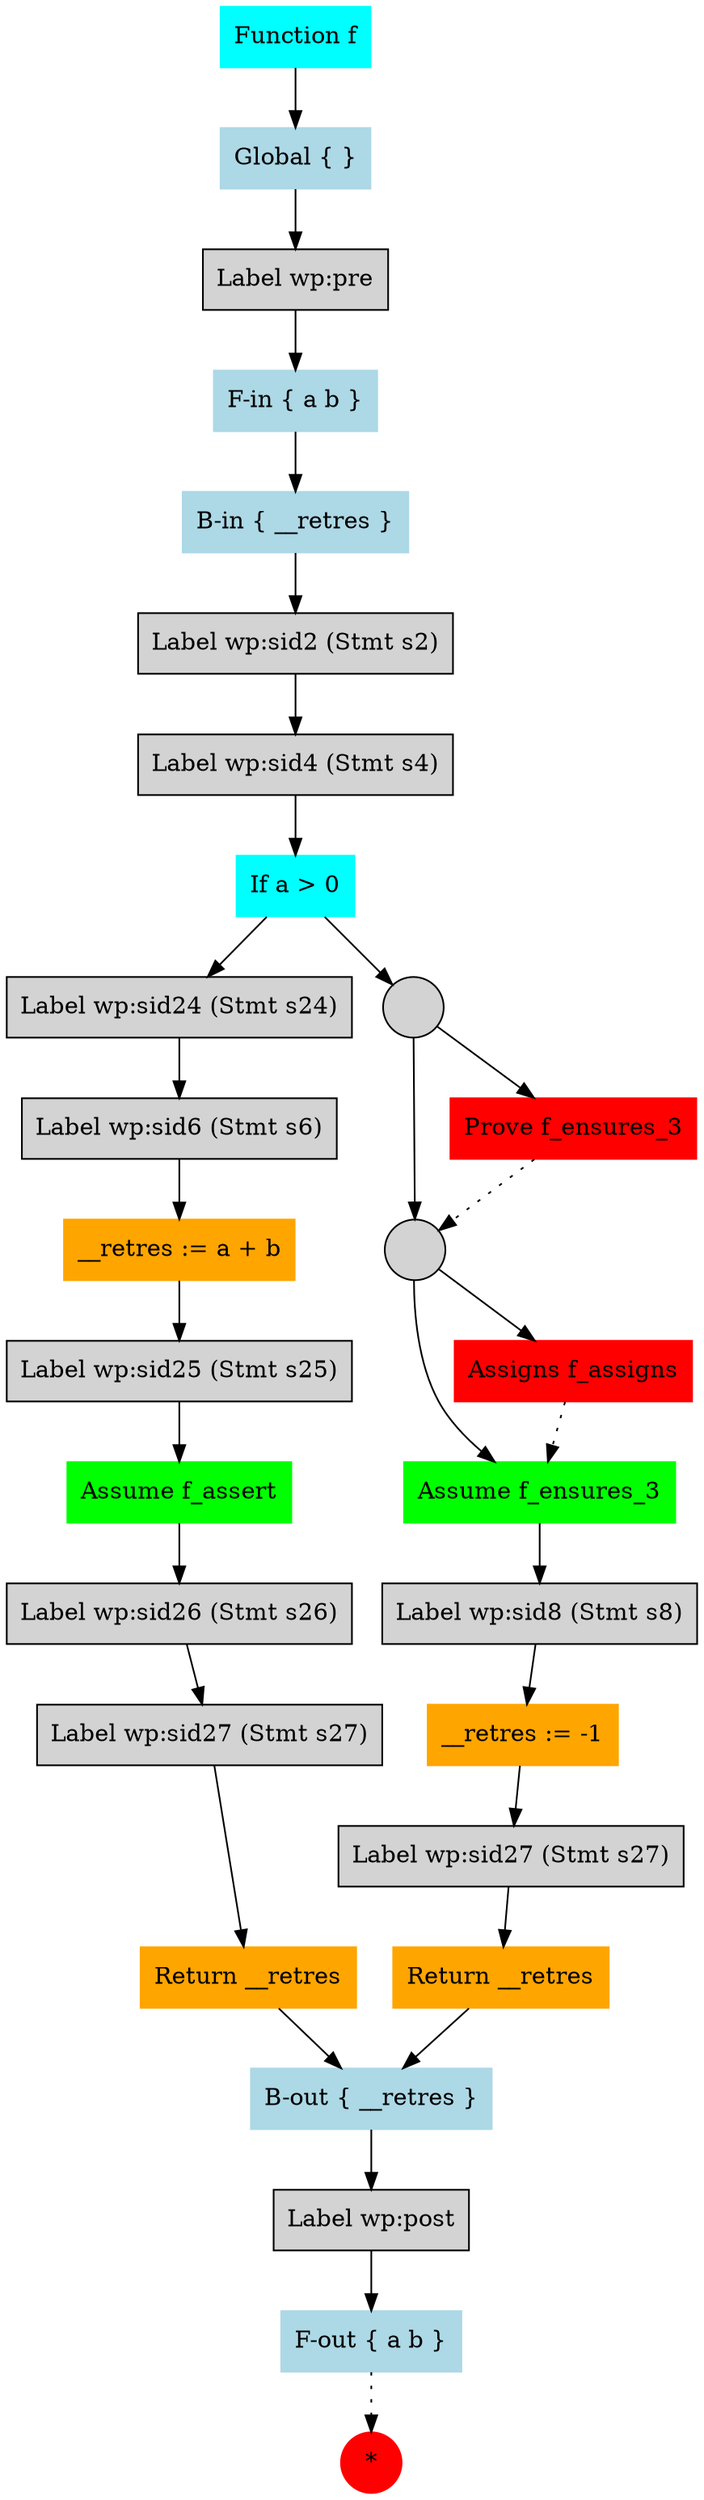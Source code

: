 digraph f {
  rankdir = TB ;
  node [ style = filled, shape = box ] ;
  N000 [ color = red, shape = circle, label = "*" ] ;
  N085 [ color=lightblue , label="F-out { a b }" ] ;
 N085 -> N000 [ style=dotted ];
  N086 [ label="Label wp:post" ] ;
 N086 -> N085 ;
  N087 [ color=lightblue , label="B-out { __retres }" ] ;
 N087 -> N086 ;
  N088 [ color=orange , label="Return __retres" ] ;
 N088 -> N087 ;
  N089 [ label="Label wp:sid27 (Stmt s27)" ] ;
 N089 -> N088 ;
  N090 [ label="Label wp:sid26 (Stmt s26)" ] ;
 N090 -> N089 ;
  N091 [ color=green , label="Assume f_assert" ] ;
 N091 -> N090 ;
  N092 [ label="Label wp:sid25 (Stmt s25)" ] ;
 N092 -> N091 ;
  N093 [ color=orange , label="__retres := a + b" ] ;
 N093 -> N092 ;
  N094 [ label="Label wp:sid6 (Stmt s6)" ] ;
 N094 -> N093 ;
  N095 [ label="Label wp:sid24 (Stmt s24)" ] ;
 N095 -> N094 ;
  N096 [ color=orange , label="Return __retres" ] ;
 N096 -> N087 ;
  N097 [ label="Label wp:sid27 (Stmt s27)" ] ;
 N097 -> N096 ;
  N098 [ color=orange , label="__retres := -1" ] ;
 N098 -> N097 ;
  N099 [ label="Label wp:sid8 (Stmt s8)" ] ;
 N099 -> N098 ;
  N100 [ color=green , label="Assume f_ensures_3" ] ;
 N100 -> N099 ;
  N101 [ color=red , label="Assigns f_assigns" ] ;
  N101 -> N100 [ style=dotted ] ;
  N102 [ label="" , shape=circle ] ;
 N102 -> N101 ;
 N102 -> N100 ;
  N103 [ color=red , label="Prove f_ensures_3" ] ;
  N103 -> N102 [ style=dotted ] ;
  N104 [ label="" , shape=circle ] ;
 N104 -> N103 ;
 N104 -> N102 ;
  N105 [ color=cyan , label="If a > 0" ] ;
 N105 -> N095 ;
 N105 -> N104 ;
  N106 [ label="Label wp:sid4 (Stmt s4)" ] ;
 N106 -> N105 ;
  N107 [ label="Label wp:sid2 (Stmt s2)" ] ;
 N107 -> N106 ;
  N108 [ color=lightblue , label="B-in { __retres }" ] ;
 N108 -> N107 ;
  N109 [ color=lightblue , label="F-in { a b }" ] ;
 N109 -> N108 ;
  N110 [ label="Label wp:pre" ] ;
 N110 -> N109 ;
  N111 [ color=lightblue , label="Global { }" ] ;
 N111 -> N110 ;
  N112 [ color=cyan , label="Function f" ] ;
 N112 -> N111 ;
}
